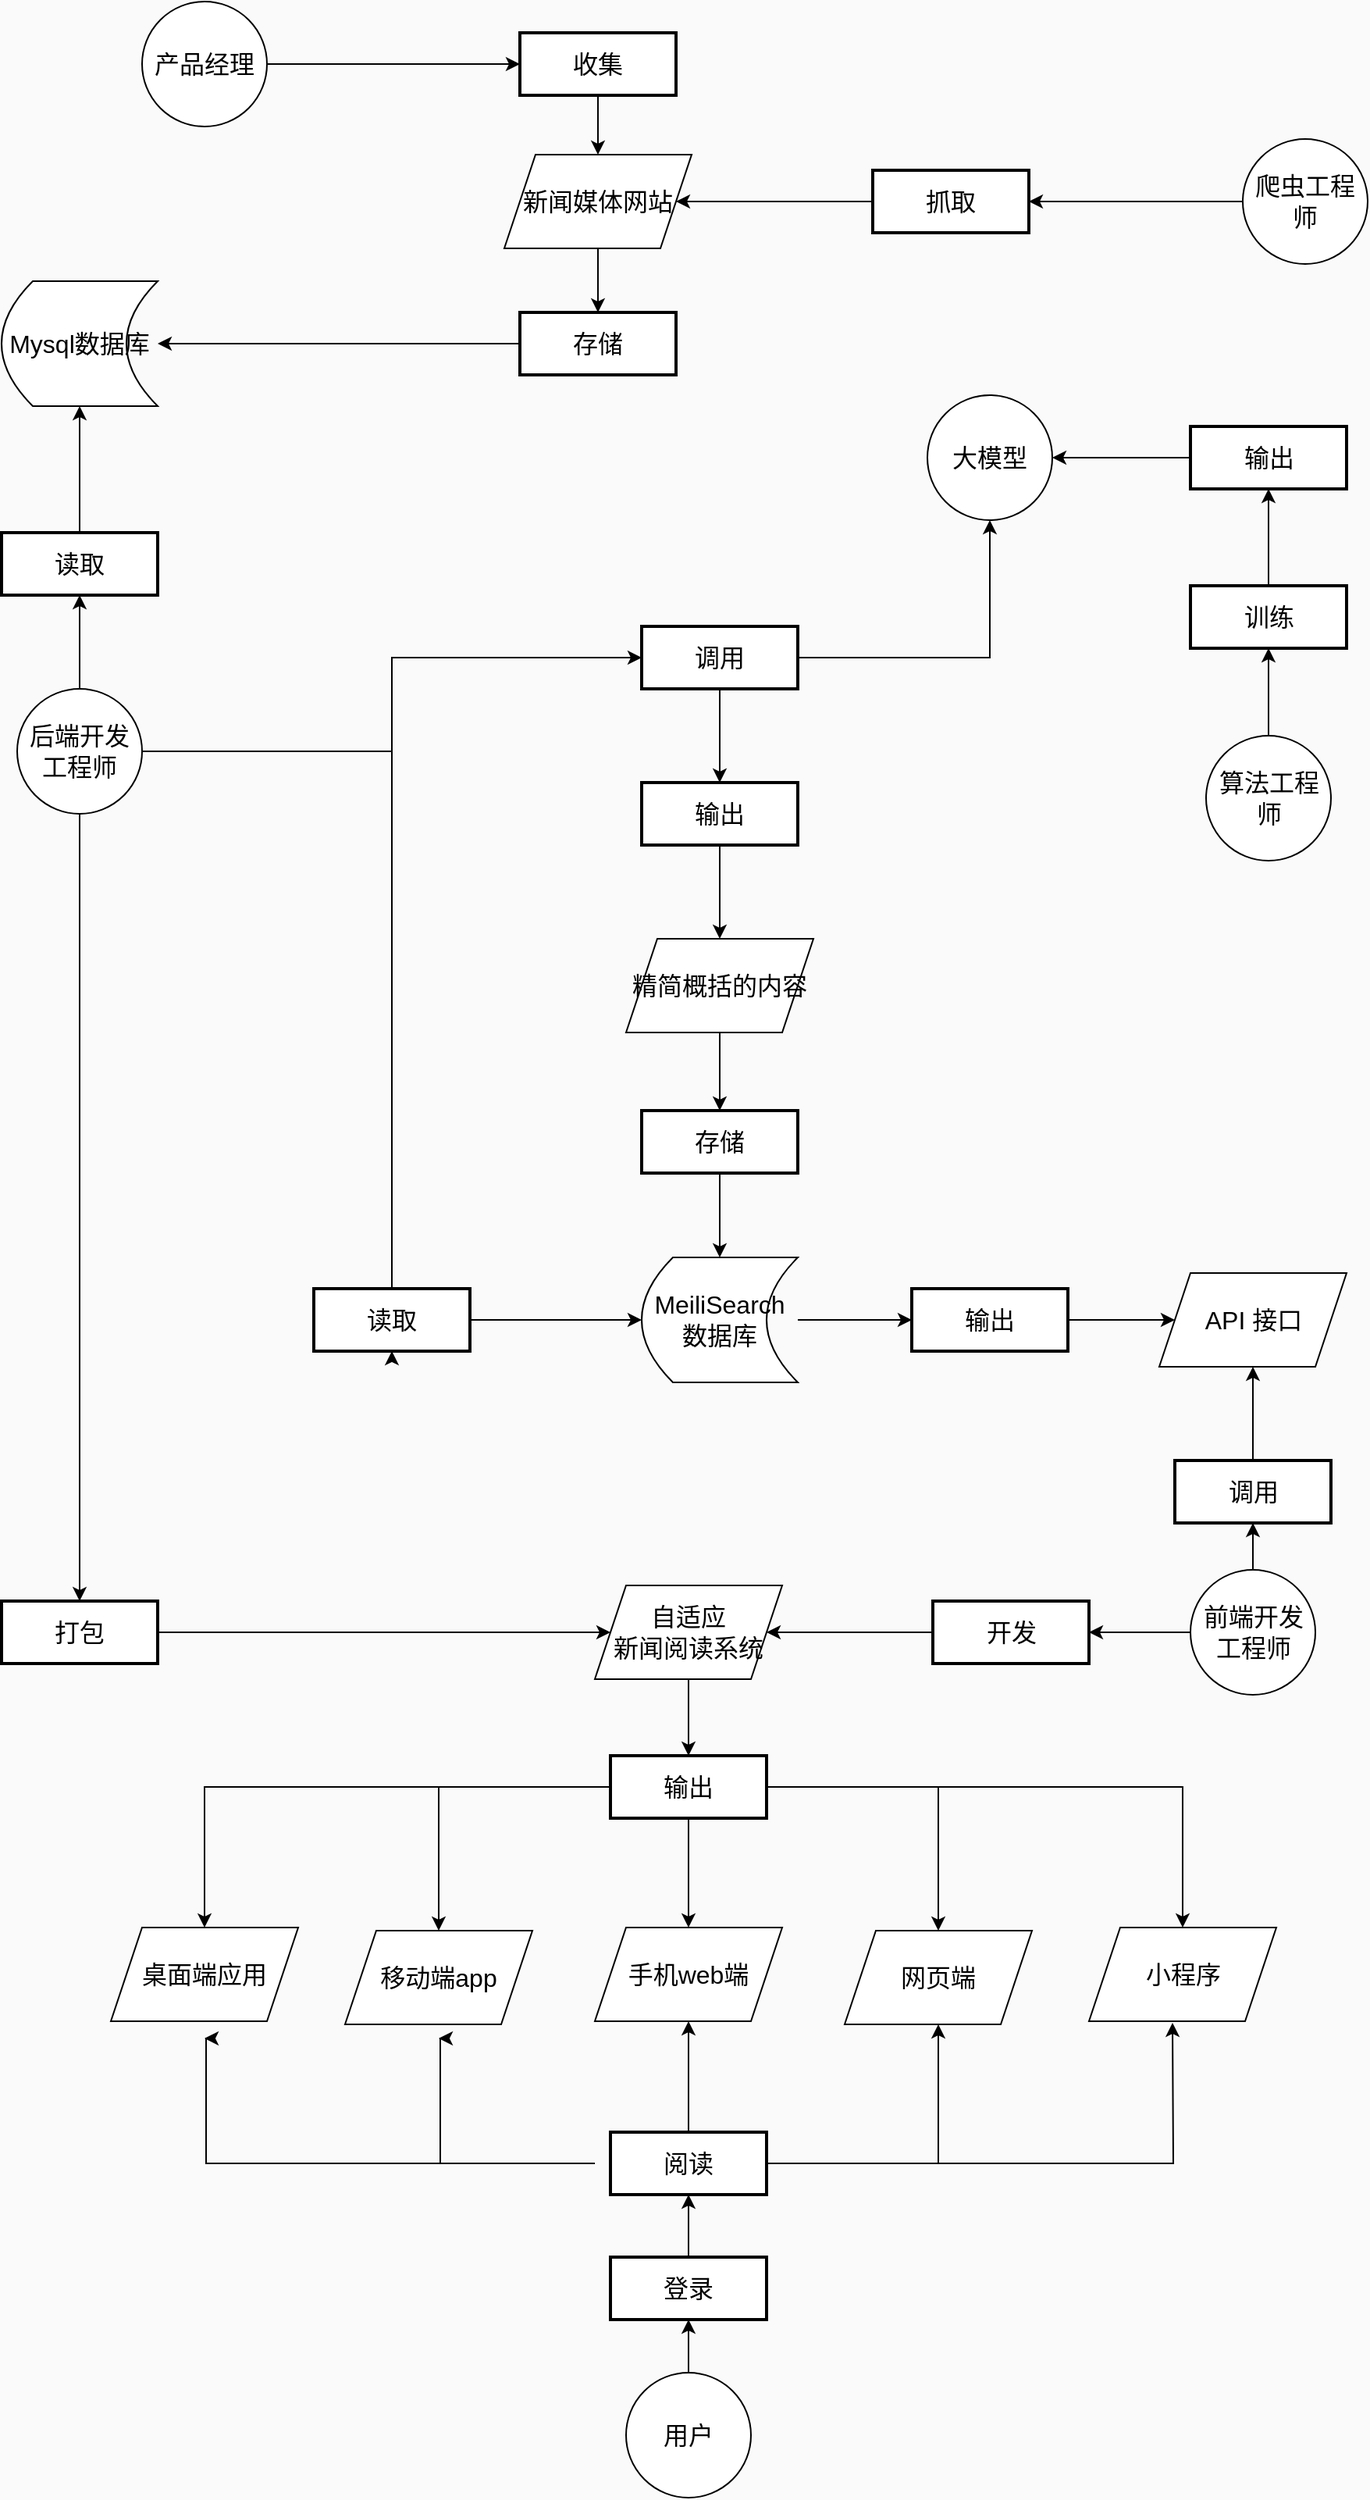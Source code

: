 <mxfile version="24.8.1">
  <diagram name="Page-1" id="edf60f1a-56cd-e834-aa8a-f176f3a09ee4">
    <mxGraphModel dx="1051" dy="784" grid="1" gridSize="10" guides="1" tooltips="1" connect="1" arrows="1" fold="1" page="1" pageScale="1" pageWidth="1169" pageHeight="827" background="#fafafa" math="0" shadow="0">
      <root>
        <mxCell id="0" />
        <mxCell id="1" parent="0" />
        <mxCell id="C-Q3ciUpYbMfR-4Uyct9-64" value="" style="edgeStyle=orthogonalEdgeStyle;rounded=0;orthogonalLoop=1;jettySize=auto;html=1;fontSize=16;" parent="1" source="C-Q3ciUpYbMfR-4Uyct9-5" target="C-Q3ciUpYbMfR-4Uyct9-29" edge="1">
          <mxGeometry relative="1" as="geometry" />
        </mxCell>
        <mxCell id="C-Q3ciUpYbMfR-4Uyct9-5" value="输出" style="whiteSpace=wrap;strokeWidth=2;fontSize=16;" parent="1" vertex="1">
          <mxGeometry x="901.5" y="312" width="100" height="40" as="geometry" />
        </mxCell>
        <mxCell id="C-Q3ciUpYbMfR-4Uyct9-52" value="" style="edgeStyle=orthogonalEdgeStyle;rounded=0;orthogonalLoop=1;jettySize=auto;html=1;fontSize=16;" parent="1" source="C-Q3ciUpYbMfR-4Uyct9-18" target="C-Q3ciUpYbMfR-4Uyct9-19" edge="1">
          <mxGeometry relative="1" as="geometry" />
        </mxCell>
        <mxCell id="C-Q3ciUpYbMfR-4Uyct9-18" value="产品经理" style="ellipse;whiteSpace=wrap;html=1;aspect=fixed;fontSize=16;" parent="1" vertex="1">
          <mxGeometry x="230" y="40" width="80" height="80" as="geometry" />
        </mxCell>
        <mxCell id="C-Q3ciUpYbMfR-4Uyct9-54" value="" style="edgeStyle=orthogonalEdgeStyle;rounded=0;orthogonalLoop=1;jettySize=auto;html=1;fontSize=16;" parent="1" source="C-Q3ciUpYbMfR-4Uyct9-19" target="C-Q3ciUpYbMfR-4Uyct9-20" edge="1">
          <mxGeometry relative="1" as="geometry" />
        </mxCell>
        <mxCell id="C-Q3ciUpYbMfR-4Uyct9-19" value="收集" style="whiteSpace=wrap;strokeWidth=2;fontSize=16;" parent="1" vertex="1">
          <mxGeometry x="472" y="60" width="100" height="40" as="geometry" />
        </mxCell>
        <mxCell id="C-Q3ciUpYbMfR-4Uyct9-55" value="" style="edgeStyle=orthogonalEdgeStyle;rounded=0;orthogonalLoop=1;jettySize=auto;html=1;fontSize=16;" parent="1" source="C-Q3ciUpYbMfR-4Uyct9-20" target="C-Q3ciUpYbMfR-4Uyct9-24" edge="1">
          <mxGeometry relative="1" as="geometry" />
        </mxCell>
        <mxCell id="C-Q3ciUpYbMfR-4Uyct9-20" value="新闻媒体网站" style="shape=parallelogram;perimeter=parallelogramPerimeter;whiteSpace=wrap;html=1;fixedSize=1;fontSize=16;" parent="1" vertex="1">
          <mxGeometry x="462" y="138" width="120" height="60" as="geometry" />
        </mxCell>
        <mxCell id="C-Q3ciUpYbMfR-4Uyct9-90" style="edgeStyle=orthogonalEdgeStyle;rounded=0;orthogonalLoop=1;jettySize=auto;html=1;entryDx=0;entryDy=0;fontSize=16;" parent="1" source="C-Q3ciUpYbMfR-4Uyct9-22" target="C-Q3ciUpYbMfR-4Uyct9-23" edge="1">
          <mxGeometry relative="1" as="geometry">
            <mxPoint x="900" y="160" as="targetPoint" />
          </mxGeometry>
        </mxCell>
        <mxCell id="C-Q3ciUpYbMfR-4Uyct9-22" value="爬虫工程师" style="ellipse;whiteSpace=wrap;html=1;aspect=fixed;fontSize=16;" parent="1" vertex="1">
          <mxGeometry x="935" y="128" width="80" height="80" as="geometry" />
        </mxCell>
        <mxCell id="C-Q3ciUpYbMfR-4Uyct9-53" value="" style="edgeStyle=orthogonalEdgeStyle;rounded=0;orthogonalLoop=1;jettySize=auto;html=1;fontSize=16;" parent="1" source="C-Q3ciUpYbMfR-4Uyct9-23" target="C-Q3ciUpYbMfR-4Uyct9-20" edge="1">
          <mxGeometry relative="1" as="geometry" />
        </mxCell>
        <mxCell id="C-Q3ciUpYbMfR-4Uyct9-23" value="抓取" style="whiteSpace=wrap;strokeWidth=2;fontSize=16;" parent="1" vertex="1">
          <mxGeometry x="698" y="148" width="100" height="40" as="geometry" />
        </mxCell>
        <mxCell id="C-Q3ciUpYbMfR-4Uyct9-56" value="" style="edgeStyle=orthogonalEdgeStyle;rounded=0;orthogonalLoop=1;jettySize=auto;html=1;fontSize=16;" parent="1" source="C-Q3ciUpYbMfR-4Uyct9-24" target="C-Q3ciUpYbMfR-4Uyct9-25" edge="1">
          <mxGeometry relative="1" as="geometry" />
        </mxCell>
        <mxCell id="C-Q3ciUpYbMfR-4Uyct9-24" value="存储" style="whiteSpace=wrap;strokeWidth=2;fontSize=16;" parent="1" vertex="1">
          <mxGeometry x="472" y="239" width="100" height="40" as="geometry" />
        </mxCell>
        <mxCell id="C-Q3ciUpYbMfR-4Uyct9-25" value="Mysql数据库" style="shape=dataStorage;whiteSpace=wrap;html=1;fixedSize=1;fontSize=16;" parent="1" vertex="1">
          <mxGeometry x="140" y="219" width="100" height="80" as="geometry" />
        </mxCell>
        <mxCell id="C-Q3ciUpYbMfR-4Uyct9-59" value="" style="edgeStyle=orthogonalEdgeStyle;rounded=0;orthogonalLoop=1;jettySize=auto;html=1;fontSize=16;" parent="1" source="C-Q3ciUpYbMfR-4Uyct9-26" target="C-Q3ciUpYbMfR-4Uyct9-27" edge="1">
          <mxGeometry relative="1" as="geometry" />
        </mxCell>
        <mxCell id="C-Q3ciUpYbMfR-4Uyct9-60" value="" style="edgeStyle=orthogonalEdgeStyle;rounded=0;orthogonalLoop=1;jettySize=auto;html=1;fontSize=16;" parent="1" source="C-Q3ciUpYbMfR-4Uyct9-26" target="C-Q3ciUpYbMfR-4Uyct9-28" edge="1">
          <mxGeometry relative="1" as="geometry" />
        </mxCell>
        <mxCell id="C-Q3ciUpYbMfR-4Uyct9-93" style="edgeStyle=orthogonalEdgeStyle;rounded=0;orthogonalLoop=1;jettySize=auto;html=1;fontSize=16;" parent="1" source="C-Q3ciUpYbMfR-4Uyct9-26" target="C-Q3ciUpYbMfR-4Uyct9-35" edge="1">
          <mxGeometry relative="1" as="geometry">
            <Array as="points">
              <mxPoint x="390" y="520" />
              <mxPoint x="390" y="910" />
            </Array>
          </mxGeometry>
        </mxCell>
        <mxCell id="C-Q3ciUpYbMfR-4Uyct9-99" style="edgeStyle=orthogonalEdgeStyle;rounded=0;orthogonalLoop=1;jettySize=auto;html=1;fontSize=16;" parent="1" source="C-Q3ciUpYbMfR-4Uyct9-26" target="C-Q3ciUpYbMfR-4Uyct9-42" edge="1">
          <mxGeometry relative="1" as="geometry" />
        </mxCell>
        <mxCell id="C-Q3ciUpYbMfR-4Uyct9-26" value="后端开发工程师" style="ellipse;whiteSpace=wrap;html=1;aspect=fixed;fontSize=16;" parent="1" vertex="1">
          <mxGeometry x="150" y="480" width="80" height="80" as="geometry" />
        </mxCell>
        <mxCell id="C-Q3ciUpYbMfR-4Uyct9-57" value="" style="edgeStyle=orthogonalEdgeStyle;rounded=0;orthogonalLoop=1;jettySize=auto;html=1;fontSize=16;" parent="1" source="C-Q3ciUpYbMfR-4Uyct9-27" target="C-Q3ciUpYbMfR-4Uyct9-25" edge="1">
          <mxGeometry relative="1" as="geometry" />
        </mxCell>
        <mxCell id="C-Q3ciUpYbMfR-4Uyct9-27" value="读取" style="whiteSpace=wrap;strokeWidth=2;fontSize=16;" parent="1" vertex="1">
          <mxGeometry x="140" y="380" width="100" height="40" as="geometry" />
        </mxCell>
        <mxCell id="C-Q3ciUpYbMfR-4Uyct9-61" value="" style="edgeStyle=orthogonalEdgeStyle;rounded=0;orthogonalLoop=1;jettySize=auto;html=1;fontSize=16;" parent="1" source="C-Q3ciUpYbMfR-4Uyct9-28" target="C-Q3ciUpYbMfR-4Uyct9-29" edge="1">
          <mxGeometry relative="1" as="geometry" />
        </mxCell>
        <mxCell id="C-Q3ciUpYbMfR-4Uyct9-65" value="" style="edgeStyle=orthogonalEdgeStyle;rounded=0;orthogonalLoop=1;jettySize=auto;html=1;fontSize=16;" parent="1" source="C-Q3ciUpYbMfR-4Uyct9-28" target="C-Q3ciUpYbMfR-4Uyct9-36" edge="1">
          <mxGeometry relative="1" as="geometry" />
        </mxCell>
        <mxCell id="C-Q3ciUpYbMfR-4Uyct9-28" value="调用" style="whiteSpace=wrap;strokeWidth=2;fontSize=16;" parent="1" vertex="1">
          <mxGeometry x="550" y="440" width="100" height="40" as="geometry" />
        </mxCell>
        <mxCell id="C-Q3ciUpYbMfR-4Uyct9-29" value="大模型" style="ellipse;whiteSpace=wrap;html=1;aspect=fixed;fontSize=16;" parent="1" vertex="1">
          <mxGeometry x="733" y="292" width="80" height="80" as="geometry" />
        </mxCell>
        <mxCell id="C-Q3ciUpYbMfR-4Uyct9-62" value="" style="edgeStyle=orthogonalEdgeStyle;rounded=0;orthogonalLoop=1;jettySize=auto;html=1;fontSize=16;" parent="1" source="C-Q3ciUpYbMfR-4Uyct9-30" target="C-Q3ciUpYbMfR-4Uyct9-31" edge="1">
          <mxGeometry relative="1" as="geometry" />
        </mxCell>
        <mxCell id="C-Q3ciUpYbMfR-4Uyct9-30" value="算法工程师" style="ellipse;whiteSpace=wrap;html=1;aspect=fixed;fontSize=16;" parent="1" vertex="1">
          <mxGeometry x="911.5" y="510" width="80" height="80" as="geometry" />
        </mxCell>
        <mxCell id="C-Q3ciUpYbMfR-4Uyct9-63" value="" style="edgeStyle=orthogonalEdgeStyle;rounded=0;orthogonalLoop=1;jettySize=auto;html=1;fontSize=16;" parent="1" source="C-Q3ciUpYbMfR-4Uyct9-31" target="C-Q3ciUpYbMfR-4Uyct9-5" edge="1">
          <mxGeometry relative="1" as="geometry" />
        </mxCell>
        <mxCell id="C-Q3ciUpYbMfR-4Uyct9-31" value="训练" style="whiteSpace=wrap;strokeWidth=2;fontSize=16;" parent="1" vertex="1">
          <mxGeometry x="901.5" y="414" width="100" height="40" as="geometry" />
        </mxCell>
        <mxCell id="C-Q3ciUpYbMfR-4Uyct9-67" value="" style="edgeStyle=orthogonalEdgeStyle;rounded=0;orthogonalLoop=1;jettySize=auto;html=1;fontSize=16;" parent="1" source="C-Q3ciUpYbMfR-4Uyct9-32" target="C-Q3ciUpYbMfR-4Uyct9-33" edge="1">
          <mxGeometry relative="1" as="geometry" />
        </mxCell>
        <mxCell id="C-Q3ciUpYbMfR-4Uyct9-32" value="精简概括的内容" style="shape=parallelogram;perimeter=parallelogramPerimeter;whiteSpace=wrap;html=1;fixedSize=1;fontSize=16;" parent="1" vertex="1">
          <mxGeometry x="540" y="640" width="120" height="60" as="geometry" />
        </mxCell>
        <mxCell id="C-Q3ciUpYbMfR-4Uyct9-68" value="" style="edgeStyle=orthogonalEdgeStyle;rounded=0;orthogonalLoop=1;jettySize=auto;html=1;fontSize=16;" parent="1" source="C-Q3ciUpYbMfR-4Uyct9-33" target="C-Q3ciUpYbMfR-4Uyct9-34" edge="1">
          <mxGeometry relative="1" as="geometry" />
        </mxCell>
        <mxCell id="C-Q3ciUpYbMfR-4Uyct9-33" value="存储" style="whiteSpace=wrap;strokeWidth=2;fontSize=16;" parent="1" vertex="1">
          <mxGeometry x="550" y="750" width="100" height="40" as="geometry" />
        </mxCell>
        <mxCell id="C-Q3ciUpYbMfR-4Uyct9-79" value="" style="edgeStyle=orthogonalEdgeStyle;rounded=0;orthogonalLoop=1;jettySize=auto;html=1;fontSize=16;" parent="1" source="C-Q3ciUpYbMfR-4Uyct9-34" target="C-Q3ciUpYbMfR-4Uyct9-71" edge="1">
          <mxGeometry relative="1" as="geometry" />
        </mxCell>
        <mxCell id="C-Q3ciUpYbMfR-4Uyct9-34" value="MeiliSearch数据库" style="shape=dataStorage;whiteSpace=wrap;html=1;fixedSize=1;fontSize=16;" parent="1" vertex="1">
          <mxGeometry x="550" y="844" width="100" height="80" as="geometry" />
        </mxCell>
        <mxCell id="C-Q3ciUpYbMfR-4Uyct9-98" value="" style="edgeStyle=orthogonalEdgeStyle;rounded=0;orthogonalLoop=1;jettySize=auto;html=1;fontSize=16;" parent="1" source="C-Q3ciUpYbMfR-4Uyct9-35" target="C-Q3ciUpYbMfR-4Uyct9-34" edge="1">
          <mxGeometry relative="1" as="geometry" />
        </mxCell>
        <mxCell id="C-Q3ciUpYbMfR-4Uyct9-35" value="读取" style="whiteSpace=wrap;strokeWidth=2;fontSize=16;" parent="1" vertex="1">
          <mxGeometry x="340" y="864" width="100" height="40" as="geometry" />
        </mxCell>
        <mxCell id="C-Q3ciUpYbMfR-4Uyct9-66" value="" style="edgeStyle=orthogonalEdgeStyle;rounded=0;orthogonalLoop=1;jettySize=auto;html=1;fontSize=16;" parent="1" source="C-Q3ciUpYbMfR-4Uyct9-36" target="C-Q3ciUpYbMfR-4Uyct9-32" edge="1">
          <mxGeometry relative="1" as="geometry" />
        </mxCell>
        <mxCell id="C-Q3ciUpYbMfR-4Uyct9-36" value="输出" style="whiteSpace=wrap;strokeWidth=2;fontSize=16;" parent="1" vertex="1">
          <mxGeometry x="550" y="540" width="100" height="40" as="geometry" />
        </mxCell>
        <mxCell id="C-Q3ciUpYbMfR-4Uyct9-37" value="API 接口" style="shape=parallelogram;perimeter=parallelogramPerimeter;whiteSpace=wrap;html=1;fixedSize=1;fontSize=16;" parent="1" vertex="1">
          <mxGeometry x="881.5" y="854" width="120" height="60" as="geometry" />
        </mxCell>
        <mxCell id="C-Q3ciUpYbMfR-4Uyct9-74" value="" style="edgeStyle=orthogonalEdgeStyle;rounded=0;orthogonalLoop=1;jettySize=auto;html=1;fontSize=16;" parent="1" source="C-Q3ciUpYbMfR-4Uyct9-38" target="C-Q3ciUpYbMfR-4Uyct9-39" edge="1">
          <mxGeometry relative="1" as="geometry" />
        </mxCell>
        <mxCell id="C-Q3ciUpYbMfR-4Uyct9-76" value="" style="edgeStyle=orthogonalEdgeStyle;rounded=0;orthogonalLoop=1;jettySize=auto;html=1;fontSize=16;" parent="1" source="C-Q3ciUpYbMfR-4Uyct9-38" target="C-Q3ciUpYbMfR-4Uyct9-40" edge="1">
          <mxGeometry relative="1" as="geometry" />
        </mxCell>
        <mxCell id="C-Q3ciUpYbMfR-4Uyct9-38" value="前端开发工程师" style="ellipse;whiteSpace=wrap;html=1;aspect=fixed;fontSize=16;" parent="1" vertex="1">
          <mxGeometry x="901.5" y="1044" width="80" height="80" as="geometry" />
        </mxCell>
        <mxCell id="C-Q3ciUpYbMfR-4Uyct9-75" value="" style="edgeStyle=orthogonalEdgeStyle;rounded=0;orthogonalLoop=1;jettySize=auto;html=1;fontSize=16;" parent="1" source="C-Q3ciUpYbMfR-4Uyct9-39" target="C-Q3ciUpYbMfR-4Uyct9-37" edge="1">
          <mxGeometry relative="1" as="geometry" />
        </mxCell>
        <mxCell id="C-Q3ciUpYbMfR-4Uyct9-39" value="调用" style="whiteSpace=wrap;strokeWidth=2;fontSize=16;" parent="1" vertex="1">
          <mxGeometry x="891.5" y="974" width="100" height="40" as="geometry" />
        </mxCell>
        <mxCell id="C-Q3ciUpYbMfR-4Uyct9-77" value="" style="edgeStyle=orthogonalEdgeStyle;rounded=0;orthogonalLoop=1;jettySize=auto;html=1;fontSize=16;" parent="1" source="C-Q3ciUpYbMfR-4Uyct9-40" target="C-Q3ciUpYbMfR-4Uyct9-41" edge="1">
          <mxGeometry relative="1" as="geometry" />
        </mxCell>
        <mxCell id="C-Q3ciUpYbMfR-4Uyct9-40" value="开发" style="whiteSpace=wrap;strokeWidth=2;fontSize=16;" parent="1" vertex="1">
          <mxGeometry x="736.5" y="1064" width="100" height="40" as="geometry" />
        </mxCell>
        <mxCell id="C-Q3ciUpYbMfR-4Uyct9-87" value="" style="edgeStyle=orthogonalEdgeStyle;rounded=0;orthogonalLoop=1;jettySize=auto;html=1;fontSize=16;" parent="1" source="C-Q3ciUpYbMfR-4Uyct9-41" target="C-Q3ciUpYbMfR-4Uyct9-86" edge="1">
          <mxGeometry relative="1" as="geometry" />
        </mxCell>
        <mxCell id="C-Q3ciUpYbMfR-4Uyct9-41" value="自适应&lt;br style=&quot;font-size: 16px;&quot;&gt;新闻阅读系统" style="shape=parallelogram;perimeter=parallelogramPerimeter;whiteSpace=wrap;html=1;fixedSize=1;fontSize=16;" parent="1" vertex="1">
          <mxGeometry x="520" y="1054" width="120" height="60" as="geometry" />
        </mxCell>
        <mxCell id="C-Q3ciUpYbMfR-4Uyct9-81" value="" style="edgeStyle=orthogonalEdgeStyle;rounded=0;orthogonalLoop=1;jettySize=auto;html=1;fontSize=16;" parent="1" source="C-Q3ciUpYbMfR-4Uyct9-42" target="C-Q3ciUpYbMfR-4Uyct9-41" edge="1">
          <mxGeometry relative="1" as="geometry" />
        </mxCell>
        <mxCell id="C-Q3ciUpYbMfR-4Uyct9-42" value="打包" style="whiteSpace=wrap;strokeWidth=2;fontSize=16;" parent="1" vertex="1">
          <mxGeometry x="140" y="1064" width="100" height="40" as="geometry" />
        </mxCell>
        <mxCell id="C-Q3ciUpYbMfR-4Uyct9-100" value="" style="edgeStyle=orthogonalEdgeStyle;rounded=0;orthogonalLoop=1;jettySize=auto;html=1;fontSize=16;" parent="1" source="C-Q3ciUpYbMfR-4Uyct9-47" target="C-Q3ciUpYbMfR-4Uyct9-48" edge="1">
          <mxGeometry relative="1" as="geometry" />
        </mxCell>
        <mxCell id="C-Q3ciUpYbMfR-4Uyct9-47" value="用户" style="ellipse;whiteSpace=wrap;html=1;aspect=fixed;fontSize=16;" parent="1" vertex="1">
          <mxGeometry x="540" y="1558" width="80" height="80" as="geometry" />
        </mxCell>
        <mxCell id="C-Q3ciUpYbMfR-4Uyct9-101" value="" style="edgeStyle=orthogonalEdgeStyle;rounded=0;orthogonalLoop=1;jettySize=auto;html=1;fontSize=16;" parent="1" source="C-Q3ciUpYbMfR-4Uyct9-48" target="C-Q3ciUpYbMfR-4Uyct9-49" edge="1">
          <mxGeometry relative="1" as="geometry" />
        </mxCell>
        <mxCell id="C-Q3ciUpYbMfR-4Uyct9-48" value="登录" style="whiteSpace=wrap;strokeWidth=2;fontSize=16;" parent="1" vertex="1">
          <mxGeometry x="530" y="1484" width="100" height="40" as="geometry" />
        </mxCell>
        <mxCell id="C-Q3ciUpYbMfR-4Uyct9-102" style="edgeStyle=orthogonalEdgeStyle;rounded=0;orthogonalLoop=1;jettySize=auto;html=1;fontSize=16;" parent="1" edge="1">
          <mxGeometry relative="1" as="geometry">
            <mxPoint x="270" y="1344" as="targetPoint" />
            <mxPoint x="490" y="1424" as="sourcePoint" />
            <Array as="points">
              <mxPoint x="271" y="1424" />
            </Array>
          </mxGeometry>
        </mxCell>
        <mxCell id="C-Q3ciUpYbMfR-4Uyct9-105" style="edgeStyle=orthogonalEdgeStyle;rounded=0;orthogonalLoop=1;jettySize=auto;html=1;fontSize=16;" parent="1" source="C-Q3ciUpYbMfR-4Uyct9-49" edge="1">
          <mxGeometry relative="1" as="geometry">
            <mxPoint x="890" y="1334" as="targetPoint" />
          </mxGeometry>
        </mxCell>
        <mxCell id="C-Q3ciUpYbMfR-4Uyct9-116" style="edgeStyle=orthogonalEdgeStyle;rounded=0;orthogonalLoop=1;jettySize=auto;html=1;fontSize=16;" parent="1" edge="1">
          <mxGeometry relative="1" as="geometry">
            <mxPoint x="420" y="1344" as="targetPoint" />
            <mxPoint x="520" y="1424" as="sourcePoint" />
            <Array as="points">
              <mxPoint x="421" y="1424" />
            </Array>
          </mxGeometry>
        </mxCell>
        <mxCell id="C-Q3ciUpYbMfR-4Uyct9-49" value="阅读" style="whiteSpace=wrap;strokeWidth=2;fontSize=16;" parent="1" vertex="1">
          <mxGeometry x="530" y="1404" width="100" height="40" as="geometry" />
        </mxCell>
        <mxCell id="C-Q3ciUpYbMfR-4Uyct9-73" value="" style="edgeStyle=orthogonalEdgeStyle;rounded=0;orthogonalLoop=1;jettySize=auto;html=1;fontSize=16;" parent="1" source="C-Q3ciUpYbMfR-4Uyct9-71" target="C-Q3ciUpYbMfR-4Uyct9-37" edge="1">
          <mxGeometry relative="1" as="geometry" />
        </mxCell>
        <mxCell id="C-Q3ciUpYbMfR-4Uyct9-71" value="输出" style="whiteSpace=wrap;strokeWidth=2;fontSize=16;" parent="1" vertex="1">
          <mxGeometry x="723" y="864" width="100" height="40" as="geometry" />
        </mxCell>
        <mxCell id="C-Q3ciUpYbMfR-4Uyct9-110" style="edgeStyle=orthogonalEdgeStyle;rounded=0;orthogonalLoop=1;jettySize=auto;html=1;fontSize=16;" parent="1" source="C-Q3ciUpYbMfR-4Uyct9-86" target="C-Q3ciUpYbMfR-4Uyct9-94" edge="1">
          <mxGeometry relative="1" as="geometry">
            <Array as="points">
              <mxPoint x="270" y="1183" />
            </Array>
          </mxGeometry>
        </mxCell>
        <mxCell id="C-Q3ciUpYbMfR-4Uyct9-111" style="edgeStyle=orthogonalEdgeStyle;rounded=0;orthogonalLoop=1;jettySize=auto;html=1;entryDx=0;entryDy=0;fontSize=16;" parent="1" source="C-Q3ciUpYbMfR-4Uyct9-86" target="C-Q3ciUpYbMfR-4Uyct9-96" edge="1">
          <mxGeometry relative="1" as="geometry" />
        </mxCell>
        <mxCell id="C-Q3ciUpYbMfR-4Uyct9-113" style="edgeStyle=orthogonalEdgeStyle;rounded=0;orthogonalLoop=1;jettySize=auto;html=1;entryDx=0;entryDy=0;fontSize=16;" parent="1" source="C-Q3ciUpYbMfR-4Uyct9-86" target="C-Q3ciUpYbMfR-4Uyct9-97" edge="1">
          <mxGeometry relative="1" as="geometry" />
        </mxCell>
        <mxCell id="C-Q3ciUpYbMfR-4Uyct9-115" style="edgeStyle=orthogonalEdgeStyle;rounded=0;orthogonalLoop=1;jettySize=auto;html=1;fontSize=16;" parent="1" source="C-Q3ciUpYbMfR-4Uyct9-86" target="C-Q3ciUpYbMfR-4Uyct9-114" edge="1">
          <mxGeometry relative="1" as="geometry" />
        </mxCell>
        <mxCell id="C-Q3ciUpYbMfR-4Uyct9-86" value="输出" style="whiteSpace=wrap;strokeWidth=2;fontSize=16;" parent="1" vertex="1">
          <mxGeometry x="530" y="1163" width="100" height="40" as="geometry" />
        </mxCell>
        <mxCell id="C-Q3ciUpYbMfR-4Uyct9-94" value="桌面端应用" style="shape=parallelogram;perimeter=parallelogramPerimeter;whiteSpace=wrap;html=1;fixedSize=1;fontSize=16;" parent="1" vertex="1">
          <mxGeometry x="210" y="1273" width="120" height="60" as="geometry" />
        </mxCell>
        <mxCell id="C-Q3ciUpYbMfR-4Uyct9-95" value="手机web端" style="shape=parallelogram;perimeter=parallelogramPerimeter;whiteSpace=wrap;html=1;fixedSize=1;fontSize=16;" parent="1" vertex="1">
          <mxGeometry x="520" y="1273" width="120" height="60" as="geometry" />
        </mxCell>
        <mxCell id="C-Q3ciUpYbMfR-4Uyct9-96" value="小程序" style="shape=parallelogram;perimeter=parallelogramPerimeter;whiteSpace=wrap;html=1;fixedSize=1;fontSize=16;" parent="1" vertex="1">
          <mxGeometry x="836.5" y="1273" width="120" height="60" as="geometry" />
        </mxCell>
        <mxCell id="C-Q3ciUpYbMfR-4Uyct9-97" value="网页端" style="shape=parallelogram;perimeter=parallelogramPerimeter;whiteSpace=wrap;html=1;fixedSize=1;fontSize=16;" parent="1" vertex="1">
          <mxGeometry x="680" y="1275" width="120" height="60" as="geometry" />
        </mxCell>
        <mxCell id="C-Q3ciUpYbMfR-4Uyct9-103" style="edgeStyle=orthogonalEdgeStyle;rounded=0;orthogonalLoop=1;jettySize=auto;html=1;entryDx=0;entryDy=0;entryPerimeter=0;fontSize=16;" parent="1" source="C-Q3ciUpYbMfR-4Uyct9-49" target="C-Q3ciUpYbMfR-4Uyct9-95" edge="1">
          <mxGeometry relative="1" as="geometry" />
        </mxCell>
        <mxCell id="C-Q3ciUpYbMfR-4Uyct9-104" style="edgeStyle=orthogonalEdgeStyle;rounded=0;orthogonalLoop=1;jettySize=auto;html=1;entryDx=0;entryDy=0;entryPerimeter=0;fontSize=16;" parent="1" source="C-Q3ciUpYbMfR-4Uyct9-49" target="C-Q3ciUpYbMfR-4Uyct9-97" edge="1">
          <mxGeometry relative="1" as="geometry" />
        </mxCell>
        <mxCell id="C-Q3ciUpYbMfR-4Uyct9-112" style="edgeStyle=orthogonalEdgeStyle;rounded=0;orthogonalLoop=1;jettySize=auto;html=1;entryDx=0;entryDy=0;entryPerimeter=0;fontSize=16;" parent="1" source="C-Q3ciUpYbMfR-4Uyct9-86" target="C-Q3ciUpYbMfR-4Uyct9-95" edge="1">
          <mxGeometry relative="1" as="geometry" />
        </mxCell>
        <mxCell id="C-Q3ciUpYbMfR-4Uyct9-114" value="移动端app" style="shape=parallelogram;perimeter=parallelogramPerimeter;whiteSpace=wrap;html=1;fixedSize=1;fontSize=16;" parent="1" vertex="1">
          <mxGeometry x="360" y="1275" width="120" height="60" as="geometry" />
        </mxCell>
      </root>
    </mxGraphModel>
  </diagram>
</mxfile>

